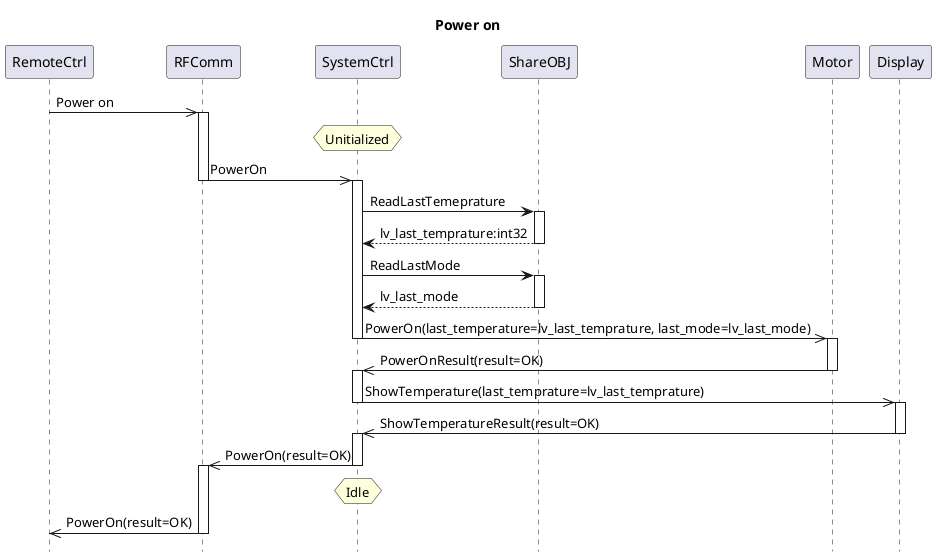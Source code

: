 @startuml power_on
title Power on

hide footbox


RemoteCtrl->>RFComm : Power on
activate RFComm
hnote over SystemCtrl: Unitialized
RFComm->>SystemCtrl:PowerOn
deactivate RFComm
activate SystemCtrl
SystemCtrl->ShareOBJ:ReadLastTemeprature
activate ShareOBJ
ShareOBJ-->SystemCtrl:lv_last_temprature:int32
deactivate ShareOBJ
SystemCtrl->ShareOBJ:ReadLastMode
activate ShareOBJ
ShareOBJ-->SystemCtrl:lv_last_mode
deactivate ShareOBJ
SystemCtrl->>Motor:PowerOn(last_temperature=lv_last_temprature, last_mode=lv_last_mode)
deactivate SystemCtrl
activate Motor
Motor->>SystemCtrl: PowerOnResult(result=OK)
deactivate Motor
activate SystemCtrl
SystemCtrl->>Display:ShowTemperature(last_temprature=lv_last_temprature)
deactivate SystemCtrl
activate Display
Display->>SystemCtrl:ShowTemperatureResult(result=OK)
deactivate Display
activate SystemCtrl

SystemCtrl->>RFComm:PowerOn(result=OK)
deactivate SystemCtrl
hnote over SystemCtrl: Idle
activate RFComm
RFComm->>RemoteCtrl:PowerOn(result=OK)
deactivate RFComm

@enduml